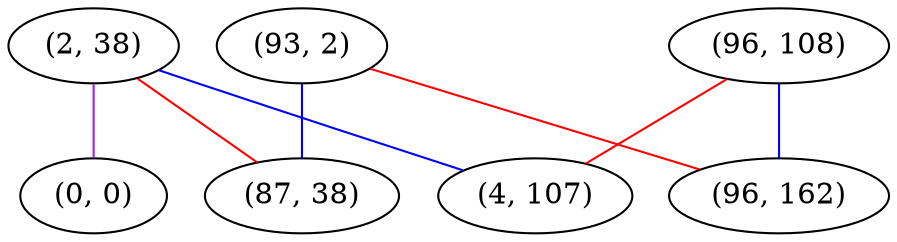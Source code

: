 graph "" {
"(2, 38)";
"(96, 108)";
"(0, 0)";
"(93, 2)";
"(87, 38)";
"(96, 162)";
"(4, 107)";
"(2, 38)" -- "(87, 38)"  [color=red, key=0, weight=1];
"(2, 38)" -- "(0, 0)"  [color=purple, key=0, weight=4];
"(2, 38)" -- "(4, 107)"  [color=blue, key=0, weight=3];
"(96, 108)" -- "(96, 162)"  [color=blue, key=0, weight=3];
"(96, 108)" -- "(4, 107)"  [color=red, key=0, weight=1];
"(93, 2)" -- "(87, 38)"  [color=blue, key=0, weight=3];
"(93, 2)" -- "(96, 162)"  [color=red, key=0, weight=1];
}
